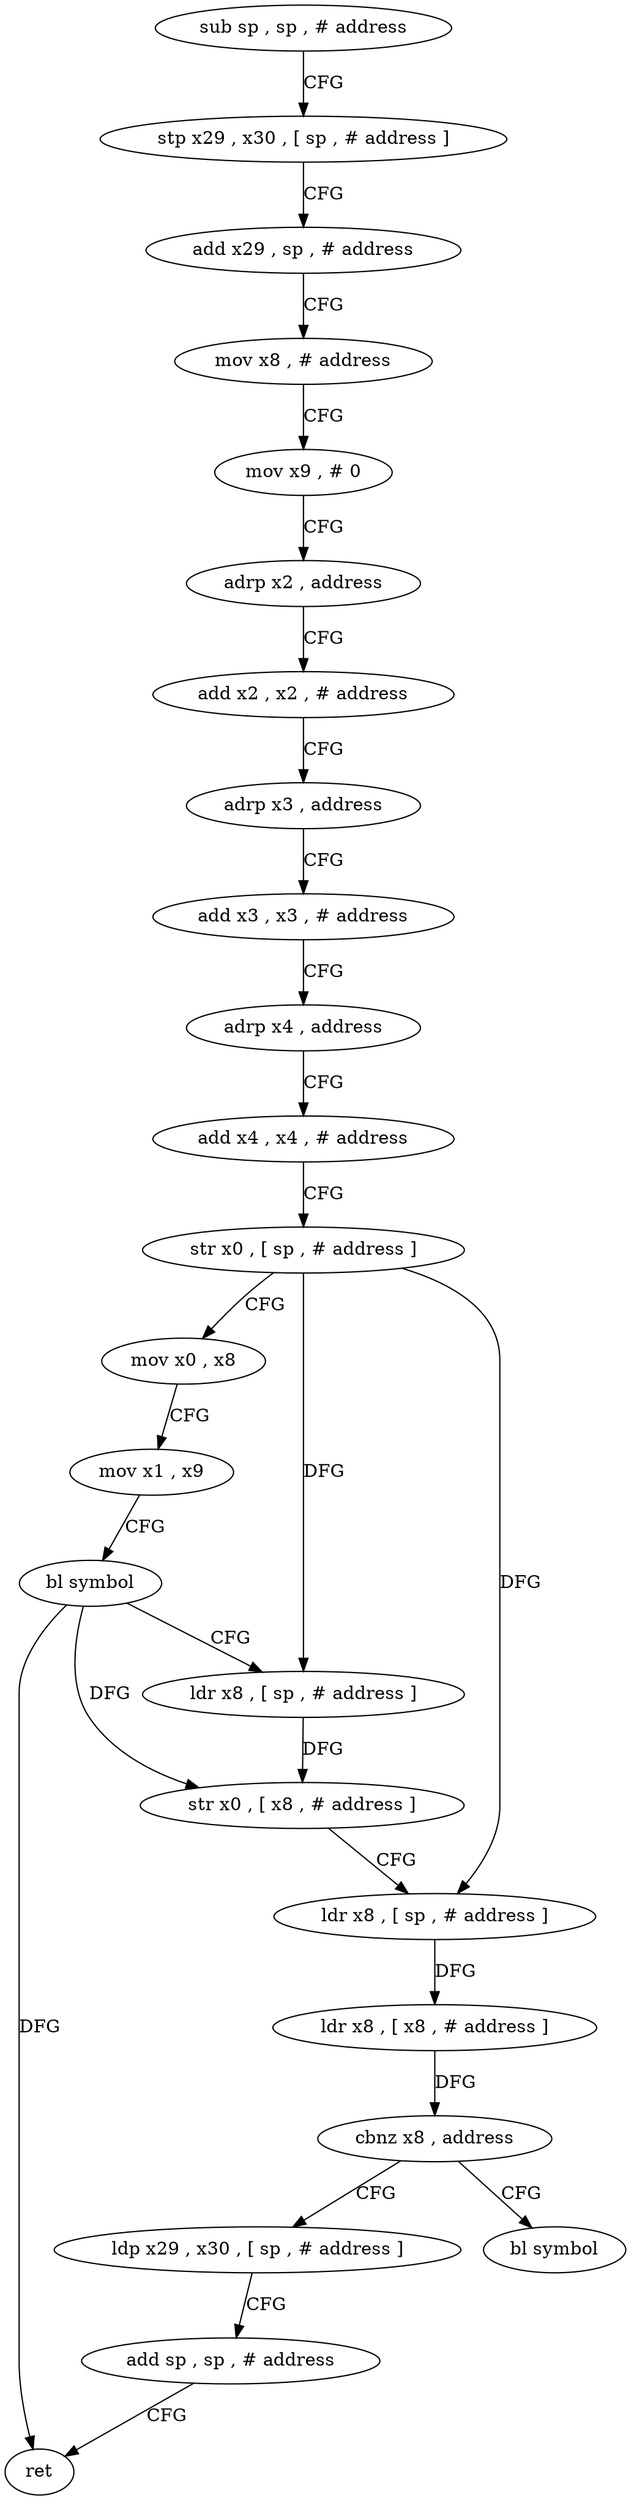 digraph "func" {
"4215532" [label = "sub sp , sp , # address" ]
"4215536" [label = "stp x29 , x30 , [ sp , # address ]" ]
"4215540" [label = "add x29 , sp , # address" ]
"4215544" [label = "mov x8 , # address" ]
"4215548" [label = "mov x9 , # 0" ]
"4215552" [label = "adrp x2 , address" ]
"4215556" [label = "add x2 , x2 , # address" ]
"4215560" [label = "adrp x3 , address" ]
"4215564" [label = "add x3 , x3 , # address" ]
"4215568" [label = "adrp x4 , address" ]
"4215572" [label = "add x4 , x4 , # address" ]
"4215576" [label = "str x0 , [ sp , # address ]" ]
"4215580" [label = "mov x0 , x8" ]
"4215584" [label = "mov x1 , x9" ]
"4215588" [label = "bl symbol" ]
"4215592" [label = "ldr x8 , [ sp , # address ]" ]
"4215596" [label = "str x0 , [ x8 , # address ]" ]
"4215600" [label = "ldr x8 , [ sp , # address ]" ]
"4215604" [label = "ldr x8 , [ x8 , # address ]" ]
"4215608" [label = "cbnz x8 , address" ]
"4215616" [label = "ldp x29 , x30 , [ sp , # address ]" ]
"4215612" [label = "bl symbol" ]
"4215620" [label = "add sp , sp , # address" ]
"4215624" [label = "ret" ]
"4215532" -> "4215536" [ label = "CFG" ]
"4215536" -> "4215540" [ label = "CFG" ]
"4215540" -> "4215544" [ label = "CFG" ]
"4215544" -> "4215548" [ label = "CFG" ]
"4215548" -> "4215552" [ label = "CFG" ]
"4215552" -> "4215556" [ label = "CFG" ]
"4215556" -> "4215560" [ label = "CFG" ]
"4215560" -> "4215564" [ label = "CFG" ]
"4215564" -> "4215568" [ label = "CFG" ]
"4215568" -> "4215572" [ label = "CFG" ]
"4215572" -> "4215576" [ label = "CFG" ]
"4215576" -> "4215580" [ label = "CFG" ]
"4215576" -> "4215592" [ label = "DFG" ]
"4215576" -> "4215600" [ label = "DFG" ]
"4215580" -> "4215584" [ label = "CFG" ]
"4215584" -> "4215588" [ label = "CFG" ]
"4215588" -> "4215592" [ label = "CFG" ]
"4215588" -> "4215596" [ label = "DFG" ]
"4215588" -> "4215624" [ label = "DFG" ]
"4215592" -> "4215596" [ label = "DFG" ]
"4215596" -> "4215600" [ label = "CFG" ]
"4215600" -> "4215604" [ label = "DFG" ]
"4215604" -> "4215608" [ label = "DFG" ]
"4215608" -> "4215616" [ label = "CFG" ]
"4215608" -> "4215612" [ label = "CFG" ]
"4215616" -> "4215620" [ label = "CFG" ]
"4215620" -> "4215624" [ label = "CFG" ]
}
